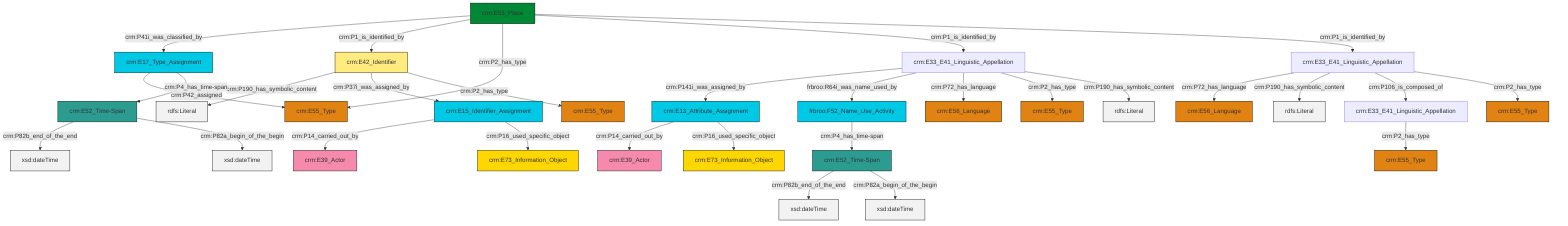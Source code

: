 graph TD
classDef Literal fill:#f2f2f2,stroke:#000000;
classDef CRM_Entity fill:#FFFFFF,stroke:#000000;
classDef Temporal_Entity fill:#00C9E6, stroke:#000000;
classDef Type fill:#E18312, stroke:#000000;
classDef Time-Span fill:#2C9C91, stroke:#000000;
classDef Appellation fill:#FFEB7F, stroke:#000000;
classDef Place fill:#008836, stroke:#000000;
classDef Persistent_Item fill:#B266B2, stroke:#000000;
classDef Conceptual_Object fill:#FFD700, stroke:#000000;
classDef Physical_Thing fill:#D2B48C, stroke:#000000;
classDef Actor fill:#f58aad, stroke:#000000;
classDef PC_Classes fill:#4ce600, stroke:#000000;
classDef Multi fill:#cccccc,stroke:#000000;

0["crm:E42_Identifier"]:::Appellation -->|crm:P190_has_symbolic_content| 1[rdfs:Literal]:::Literal
7["crm:E33_E41_Linguistic_Appellation"]:::Default -->|crm:P141i_was_assigned_by| 8["crm:E13_Attribute_Assignment"]:::Temporal_Entity
11["crm:E53_Place"]:::Place -->|crm:P41i_was_classified_by| 12["crm:E17_Type_Assignment"]:::Temporal_Entity
17["crm:E52_Time-Span"]:::Time-Span -->|crm:P82b_end_of_the_end| 18[xsd:dateTime]:::Literal
11["crm:E53_Place"]:::Place -->|crm:P1_is_identified_by| 0["crm:E42_Identifier"]:::Appellation
8["crm:E13_Attribute_Assignment"]:::Temporal_Entity -->|crm:P14_carried_out_by| 3["crm:E39_Actor"]:::Actor
15["crm:E33_E41_Linguistic_Appellation"]:::Default -->|crm:P72_has_language| 24["crm:E56_Language"]:::Type
7["crm:E33_E41_Linguistic_Appellation"]:::Default -->|frbroo:R64i_was_name_used_by| 26["frbroo:F52_Name_Use_Activity"]:::Temporal_Entity
11["crm:E53_Place"]:::Place -->|crm:P2_has_type| 27["crm:E55_Type"]:::Type
15["crm:E33_E41_Linguistic_Appellation"]:::Default -->|crm:P190_has_symbolic_content| 30[rdfs:Literal]:::Literal
0["crm:E42_Identifier"]:::Appellation -->|crm:P37i_was_assigned_by| 13["crm:E15_Identifier_Assignment"]:::Temporal_Entity
7["crm:E33_E41_Linguistic_Appellation"]:::Default -->|crm:P72_has_language| 32["crm:E56_Language"]:::Type
26["frbroo:F52_Name_Use_Activity"]:::Temporal_Entity -->|crm:P4_has_time-span| 17["crm:E52_Time-Span"]:::Time-Span
20["crm:E33_E41_Linguistic_Appellation"]:::Default -->|crm:P2_has_type| 28["crm:E55_Type"]:::Type
11["crm:E53_Place"]:::Place -->|crm:P1_is_identified_by| 7["crm:E33_E41_Linguistic_Appellation"]:::Default
12["crm:E17_Type_Assignment"]:::Temporal_Entity -->|crm:P42_assigned| 27["crm:E55_Type"]:::Type
15["crm:E33_E41_Linguistic_Appellation"]:::Default -->|crm:P106_is_composed_of| 20["crm:E33_E41_Linguistic_Appellation"]:::Default
33["crm:E52_Time-Span"]:::Time-Span -->|crm:P82b_end_of_the_end| 36[xsd:dateTime]:::Literal
8["crm:E13_Attribute_Assignment"]:::Temporal_Entity -->|crm:P16_used_specific_object| 5["crm:E73_Information_Object"]:::Conceptual_Object
7["crm:E33_E41_Linguistic_Appellation"]:::Default -->|crm:P2_has_type| 43["crm:E55_Type"]:::Type
15["crm:E33_E41_Linguistic_Appellation"]:::Default -->|crm:P2_has_type| 39["crm:E55_Type"]:::Type
17["crm:E52_Time-Span"]:::Time-Span -->|crm:P82a_begin_of_the_begin| 45[xsd:dateTime]:::Literal
13["crm:E15_Identifier_Assignment"]:::Temporal_Entity -->|crm:P14_carried_out_by| 37["crm:E39_Actor"]:::Actor
33["crm:E52_Time-Span"]:::Time-Span -->|crm:P82a_begin_of_the_begin| 46[xsd:dateTime]:::Literal
12["crm:E17_Type_Assignment"]:::Temporal_Entity -->|crm:P4_has_time-span| 33["crm:E52_Time-Span"]:::Time-Span
11["crm:E53_Place"]:::Place -->|crm:P1_is_identified_by| 15["crm:E33_E41_Linguistic_Appellation"]:::Default
0["crm:E42_Identifier"]:::Appellation -->|crm:P2_has_type| 9["crm:E55_Type"]:::Type
13["crm:E15_Identifier_Assignment"]:::Temporal_Entity -->|crm:P16_used_specific_object| 22["crm:E73_Information_Object"]:::Conceptual_Object
7["crm:E33_E41_Linguistic_Appellation"]:::Default -->|crm:P190_has_symbolic_content| 52[rdfs:Literal]:::Literal